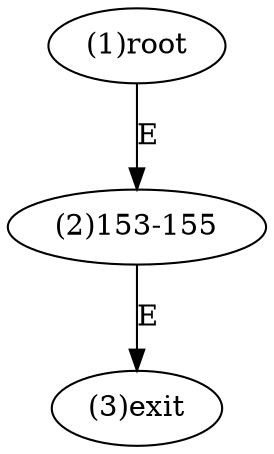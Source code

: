 digraph "" { 
1[ label="(1)root"];
2[ label="(2)153-155"];
3[ label="(3)exit"];
1->2[ label="E"];
2->3[ label="E"];
}